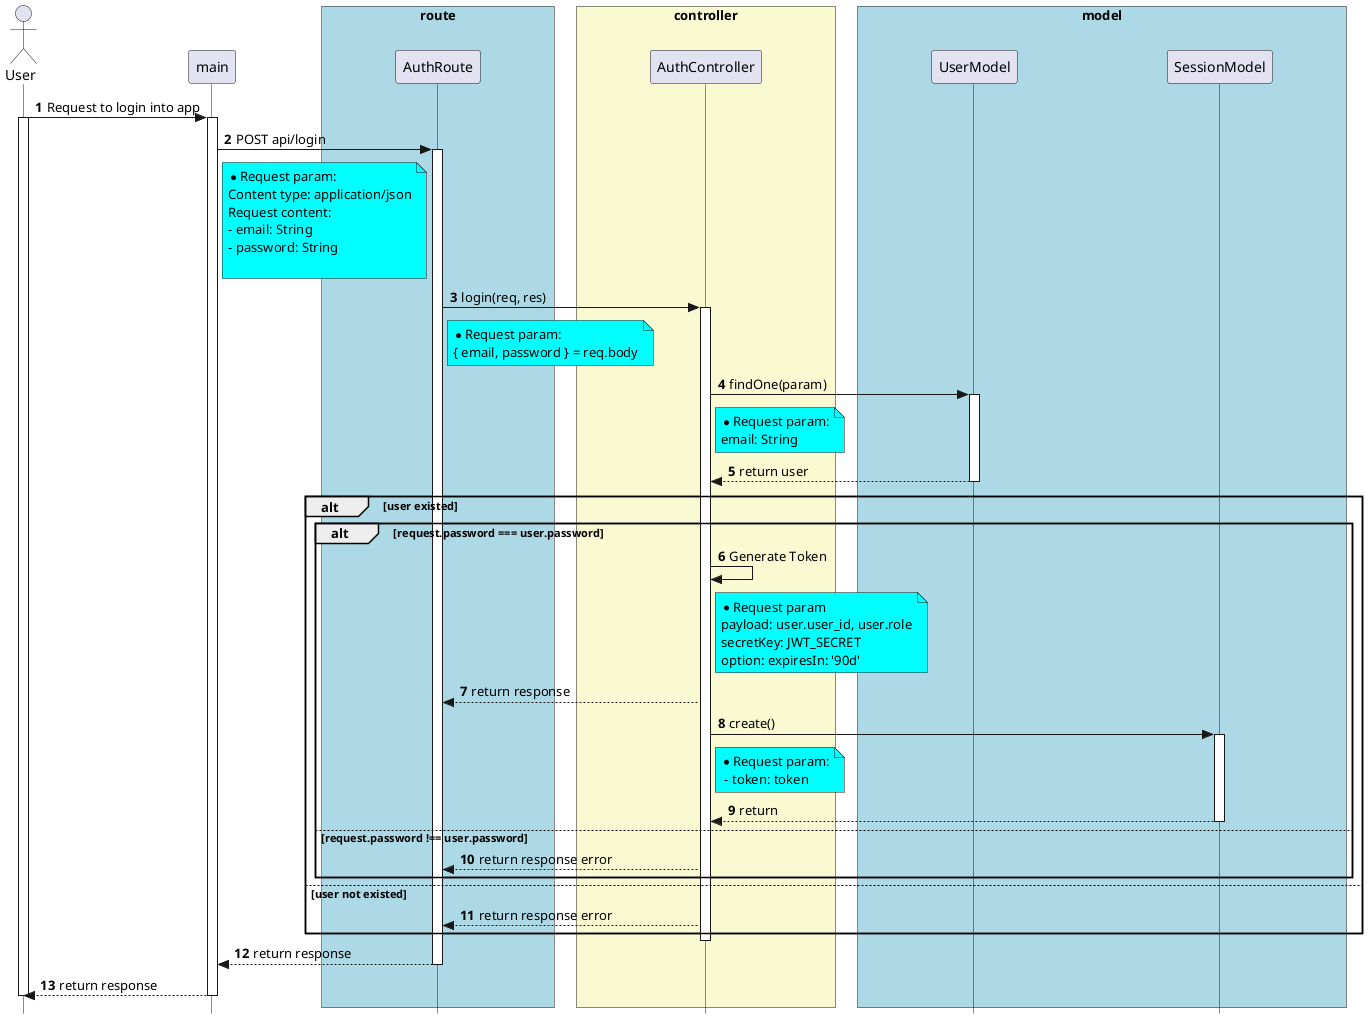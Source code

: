 
@startuml


skinparam style strictuml

skinparam lifelineStrategy solid

skinparam ParticipantPadding 70

skinparam BoxPadding 10

autonumber

actor User as User


participant main as main



box "route" #lightBlue

participant AuthRoute as AuthRoute

end box


box "controller" #LightGoldenRodYellow
participant AuthController as AuthController

end box


box "model" #lightBlue
participant UserModel as UserModel
participant SessionModel as SessionModel


end box


User -> main: Request to login into app
activate User
activate main

main -> AuthRoute: POST api/login
activate AuthRoute

note right of main #Aqua
* Request param:
Content type: application/json
Request content:
- email: String
- password: String

end note

AuthRoute -> AuthController: login(req, res)
activate AuthController

note right of AuthRoute #Aqua
* Request param:
{ email, password } = req.body
end note

AuthController -> UserModel: findOne(param)
note right of AuthController #Aqua
* Request param:
email: String
end note
activate UserModel 
UserModel --> AuthController: return user
deactivate UserModel
alt user existed

alt request.password === user.password 
AuthController -> AuthController: Generate Token
note right of AuthController #Aqua
* Request param
payload: user.user_id, user.role
secretKey: JWT_SECRET
option: expiresIn: '90d'
end note

AuthController --> AuthRoute: return response
' note left of AuthController #Aqua
' * Response params:
' - cookie
' - status
' - user
' end note

AuthController -> SessionModel: create()
note right of AuthController #Aqua
* Request param:
 - token: token
end note

activate SessionModel
SessionModel --> AuthController: return
deactivate SessionModel

else request.password !== user.password 
AuthController --> AuthRoute: return response error

end

else user not existed
AuthController --> AuthRoute: return response error

end
deactivate AuthController

AuthRoute --> main: return response
deactivate AuthRoute
main --> User: return response
deactivate main
deactivate User

@enduml
